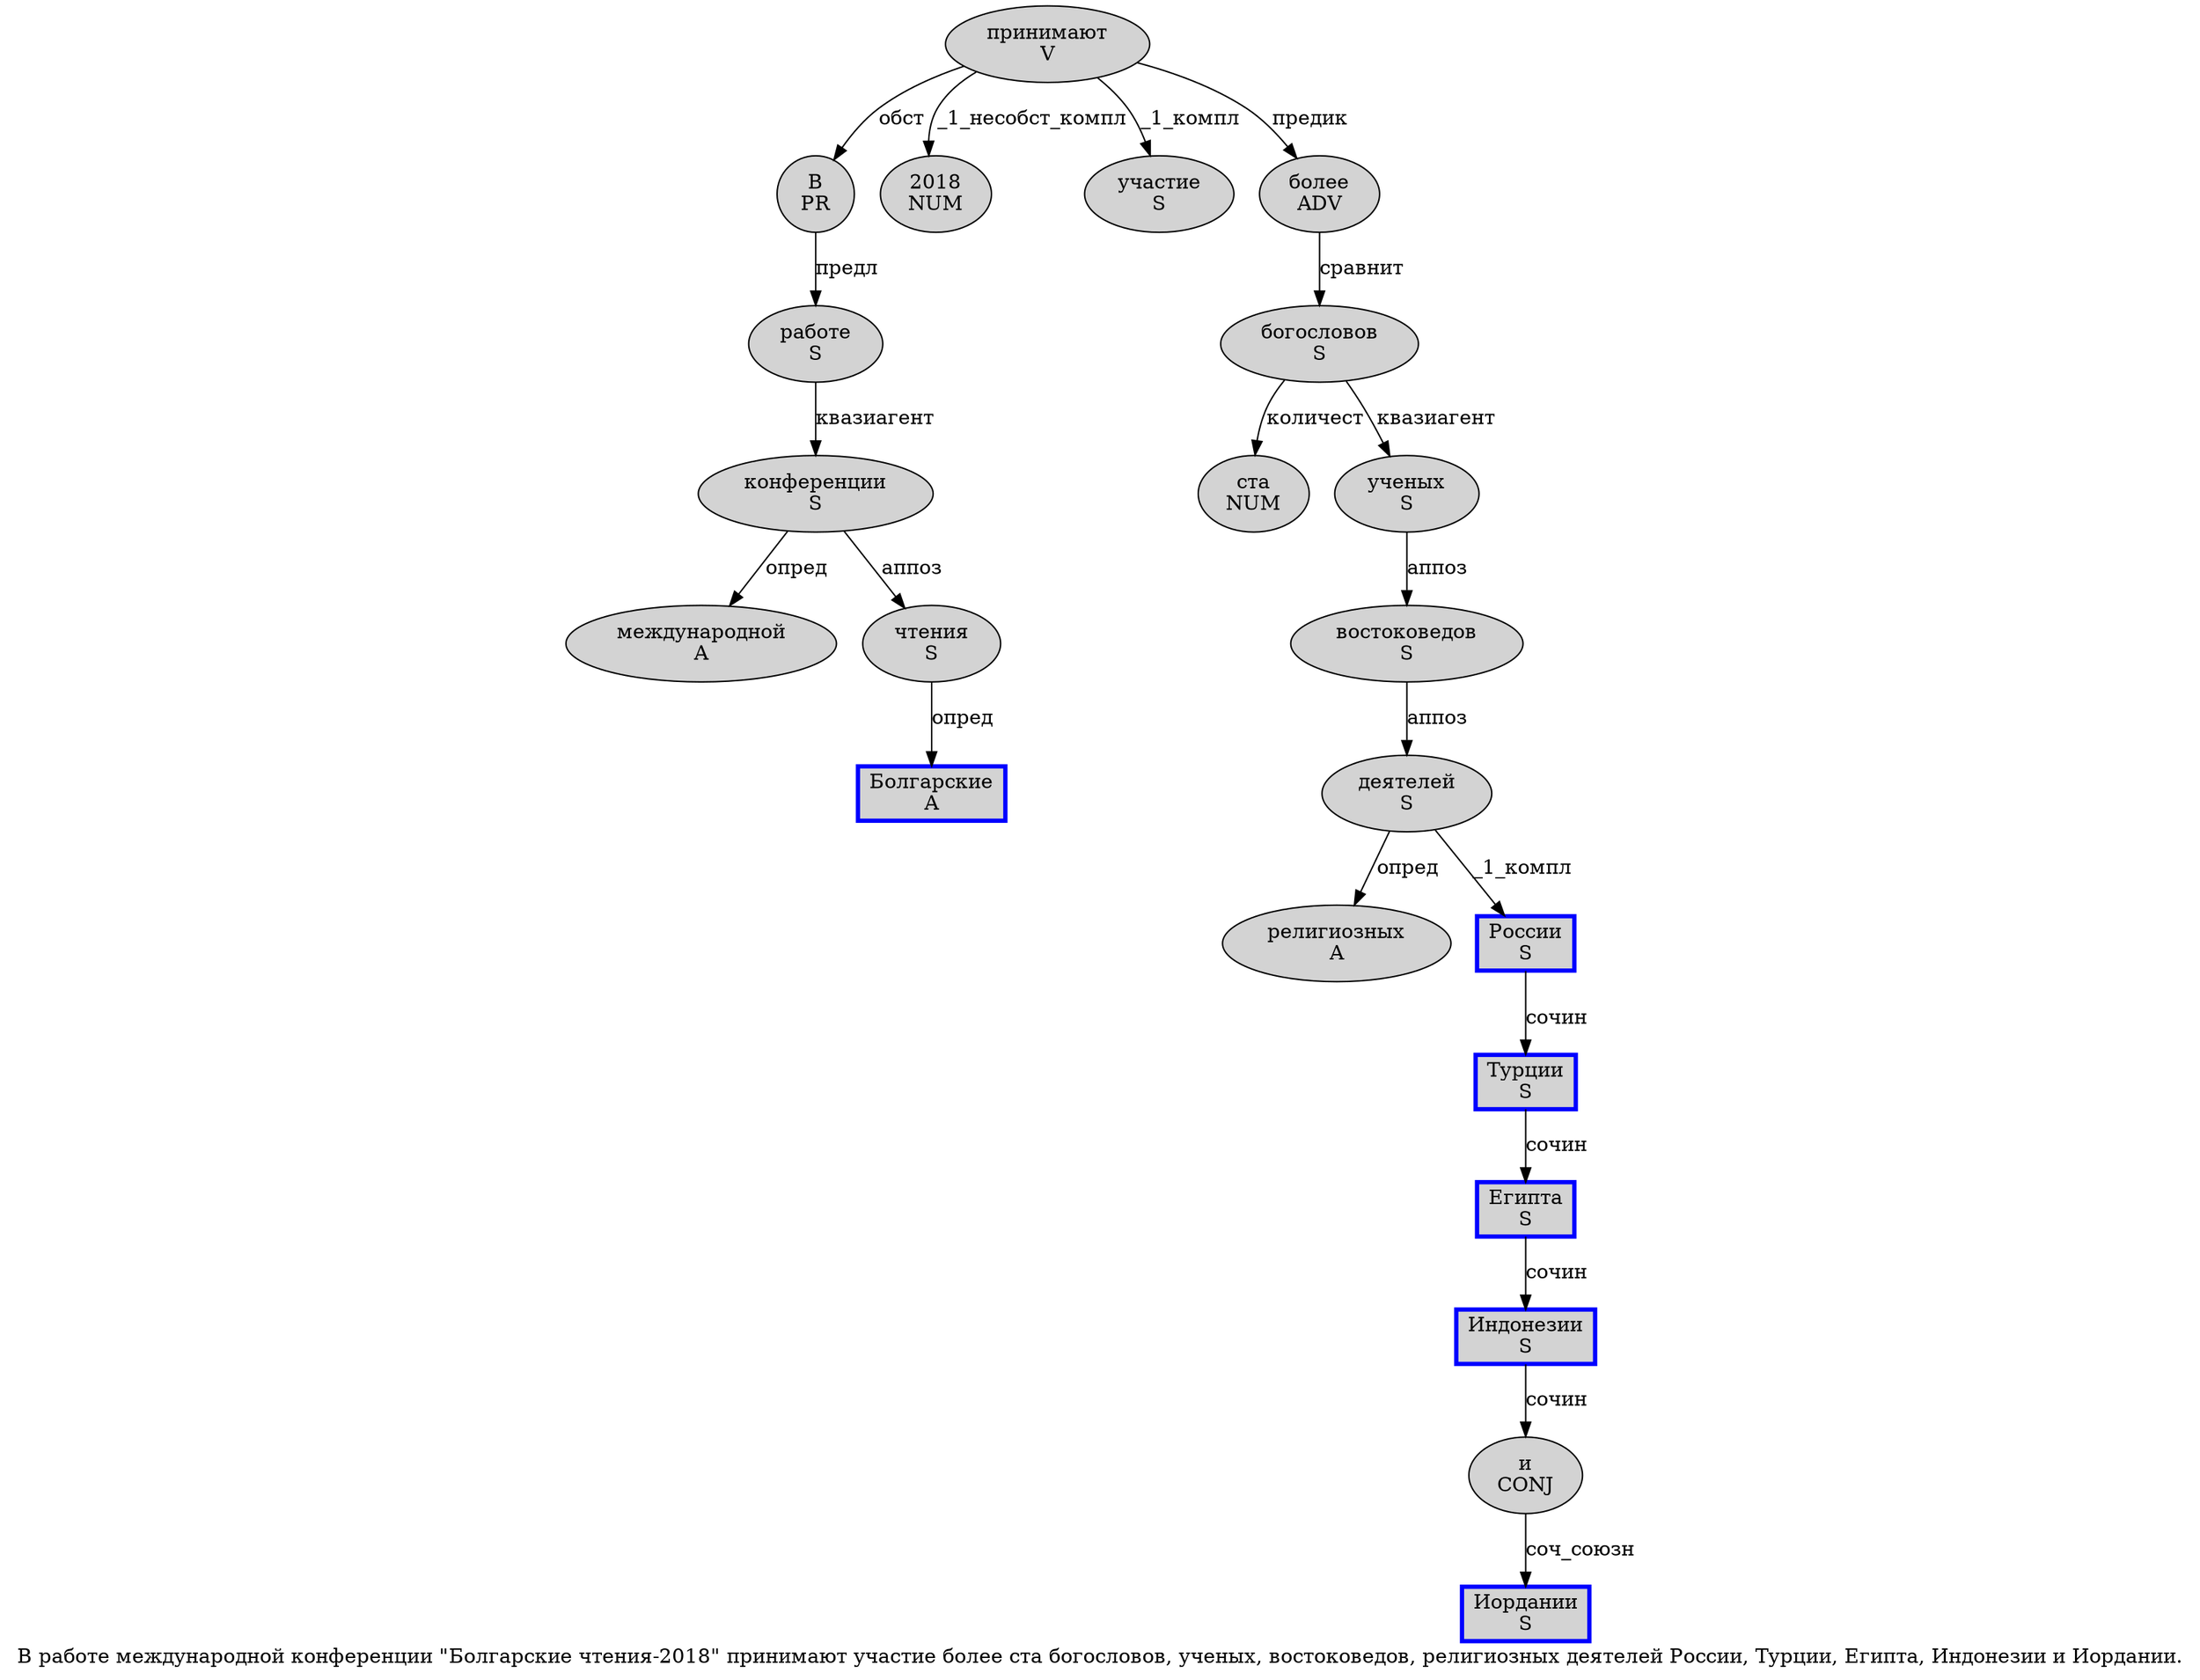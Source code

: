digraph SENTENCE_293 {
	graph [label="В работе международной конференции \"Болгарские чтения-2018\" принимают участие более ста богословов, ученых, востоковедов, религиозных деятелей России, Турции, Египта, Индонезии и Иордании."]
	node [style=filled]
		0 [label="В
PR" color="" fillcolor=lightgray penwidth=1 shape=ellipse]
		1 [label="работе
S" color="" fillcolor=lightgray penwidth=1 shape=ellipse]
		2 [label="международной
A" color="" fillcolor=lightgray penwidth=1 shape=ellipse]
		3 [label="конференции
S" color="" fillcolor=lightgray penwidth=1 shape=ellipse]
		5 [label="Болгарские
A" color=blue fillcolor=lightgray penwidth=3 shape=box]
		6 [label="чтения
S" color="" fillcolor=lightgray penwidth=1 shape=ellipse]
		8 [label="2018
NUM" color="" fillcolor=lightgray penwidth=1 shape=ellipse]
		10 [label="принимают
V" color="" fillcolor=lightgray penwidth=1 shape=ellipse]
		11 [label="участие
S" color="" fillcolor=lightgray penwidth=1 shape=ellipse]
		12 [label="более
ADV" color="" fillcolor=lightgray penwidth=1 shape=ellipse]
		13 [label="ста
NUM" color="" fillcolor=lightgray penwidth=1 shape=ellipse]
		14 [label="богословов
S" color="" fillcolor=lightgray penwidth=1 shape=ellipse]
		16 [label="ученых
S" color="" fillcolor=lightgray penwidth=1 shape=ellipse]
		18 [label="востоковедов
S" color="" fillcolor=lightgray penwidth=1 shape=ellipse]
		20 [label="религиозных
A" color="" fillcolor=lightgray penwidth=1 shape=ellipse]
		21 [label="деятелей
S" color="" fillcolor=lightgray penwidth=1 shape=ellipse]
		22 [label="России
S" color=blue fillcolor=lightgray penwidth=3 shape=box]
		24 [label="Турции
S" color=blue fillcolor=lightgray penwidth=3 shape=box]
		26 [label="Египта
S" color=blue fillcolor=lightgray penwidth=3 shape=box]
		28 [label="Индонезии
S" color=blue fillcolor=lightgray penwidth=3 shape=box]
		29 [label="и
CONJ" color="" fillcolor=lightgray penwidth=1 shape=ellipse]
		30 [label="Иордании
S" color=blue fillcolor=lightgray penwidth=3 shape=box]
			16 -> 18 [label="аппоз"]
			12 -> 14 [label="сравнит"]
			6 -> 5 [label="опред"]
			3 -> 2 [label="опред"]
			3 -> 6 [label="аппоз"]
			1 -> 3 [label="квазиагент"]
			21 -> 20 [label="опред"]
			21 -> 22 [label="_1_компл"]
			24 -> 26 [label="сочин"]
			29 -> 30 [label="соч_союзн"]
			18 -> 21 [label="аппоз"]
			28 -> 29 [label="сочин"]
			26 -> 28 [label="сочин"]
			14 -> 13 [label="количест"]
			14 -> 16 [label="квазиагент"]
			0 -> 1 [label="предл"]
			10 -> 0 [label="обст"]
			10 -> 8 [label="_1_несобст_компл"]
			10 -> 11 [label="_1_компл"]
			10 -> 12 [label="предик"]
			22 -> 24 [label="сочин"]
}
